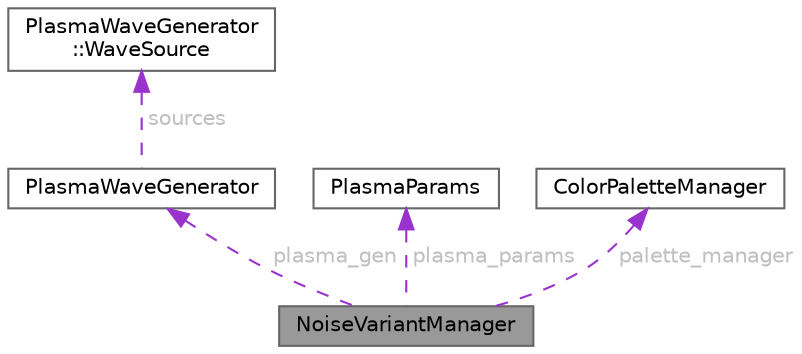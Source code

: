 digraph "NoiseVariantManager"
{
 // INTERACTIVE_SVG=YES
 // LATEX_PDF_SIZE
  bgcolor="transparent";
  edge [fontname=Helvetica,fontsize=10,labelfontname=Helvetica,labelfontsize=10];
  node [fontname=Helvetica,fontsize=10,shape=box,height=0.2,width=0.4];
  Node1 [id="Node000001",label="NoiseVariantManager",height=0.2,width=0.4,color="gray40", fillcolor="grey60", style="filled", fontcolor="black",tooltip=" "];
  Node2 -> Node1 [id="edge1_Node000001_Node000002",dir="back",color="darkorchid3",style="dashed",tooltip=" ",label=" plasma_gen",fontcolor="grey" ];
  Node2 [id="Node000002",label="PlasmaWaveGenerator",height=0.2,width=0.4,color="gray40", fillcolor="white", style="filled",URL="$df/df6/class_plasma_wave_generator.html",tooltip=" "];
  Node3 -> Node2 [id="edge2_Node000002_Node000003",dir="back",color="darkorchid3",style="dashed",tooltip=" ",label=" sources",fontcolor="grey" ];
  Node3 [id="Node000003",label="PlasmaWaveGenerator\l::WaveSource",height=0.2,width=0.4,color="gray40", fillcolor="white", style="filled",URL="$df/df6/class_plasma_wave_generator.html#d0/d42/struct_plasma_wave_generator_1_1_wave_source",tooltip=" "];
  Node4 -> Node1 [id="edge3_Node000001_Node000004",dir="back",color="darkorchid3",style="dashed",tooltip=" ",label=" plasma_params",fontcolor="grey" ];
  Node4 [id="Node000004",label="PlasmaParams",height=0.2,width=0.4,color="gray40", fillcolor="white", style="filled",URL="$d5/d77/_fx_noise_ring_8h.html#d8/dcc/struct_plasma_params",tooltip=" "];
  Node5 -> Node1 [id="edge4_Node000001_Node000005",dir="back",color="darkorchid3",style="dashed",tooltip=" ",label=" palette_manager",fontcolor="grey" ];
  Node5 [id="Node000005",label="ColorPaletteManager",height=0.2,width=0.4,color="gray40", fillcolor="white", style="filled",URL="$d0/d98/class_color_palette_manager.html",tooltip=" "];
}
